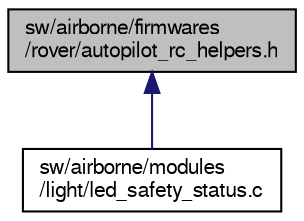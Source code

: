 digraph "sw/airborne/firmwares/rover/autopilot_rc_helpers.h"
{
  edge [fontname="FreeSans",fontsize="10",labelfontname="FreeSans",labelfontsize="10"];
  node [fontname="FreeSans",fontsize="10",shape=record];
  Node1 [label="sw/airborne/firmwares\l/rover/autopilot_rc_helpers.h",height=0.2,width=0.4,color="black", fillcolor="grey75", style="filled", fontcolor="black"];
  Node1 -> Node2 [dir="back",color="midnightblue",fontsize="10",style="solid",fontname="FreeSans"];
  Node2 [label="sw/airborne/modules\l/light/led_safety_status.c",height=0.2,width=0.4,color="black", fillcolor="white", style="filled",URL="$led__safety__status_8c.html",tooltip="Simple module to blink LEDs when battery voltage drops below a certain level, radio control is lost o..."];
}
